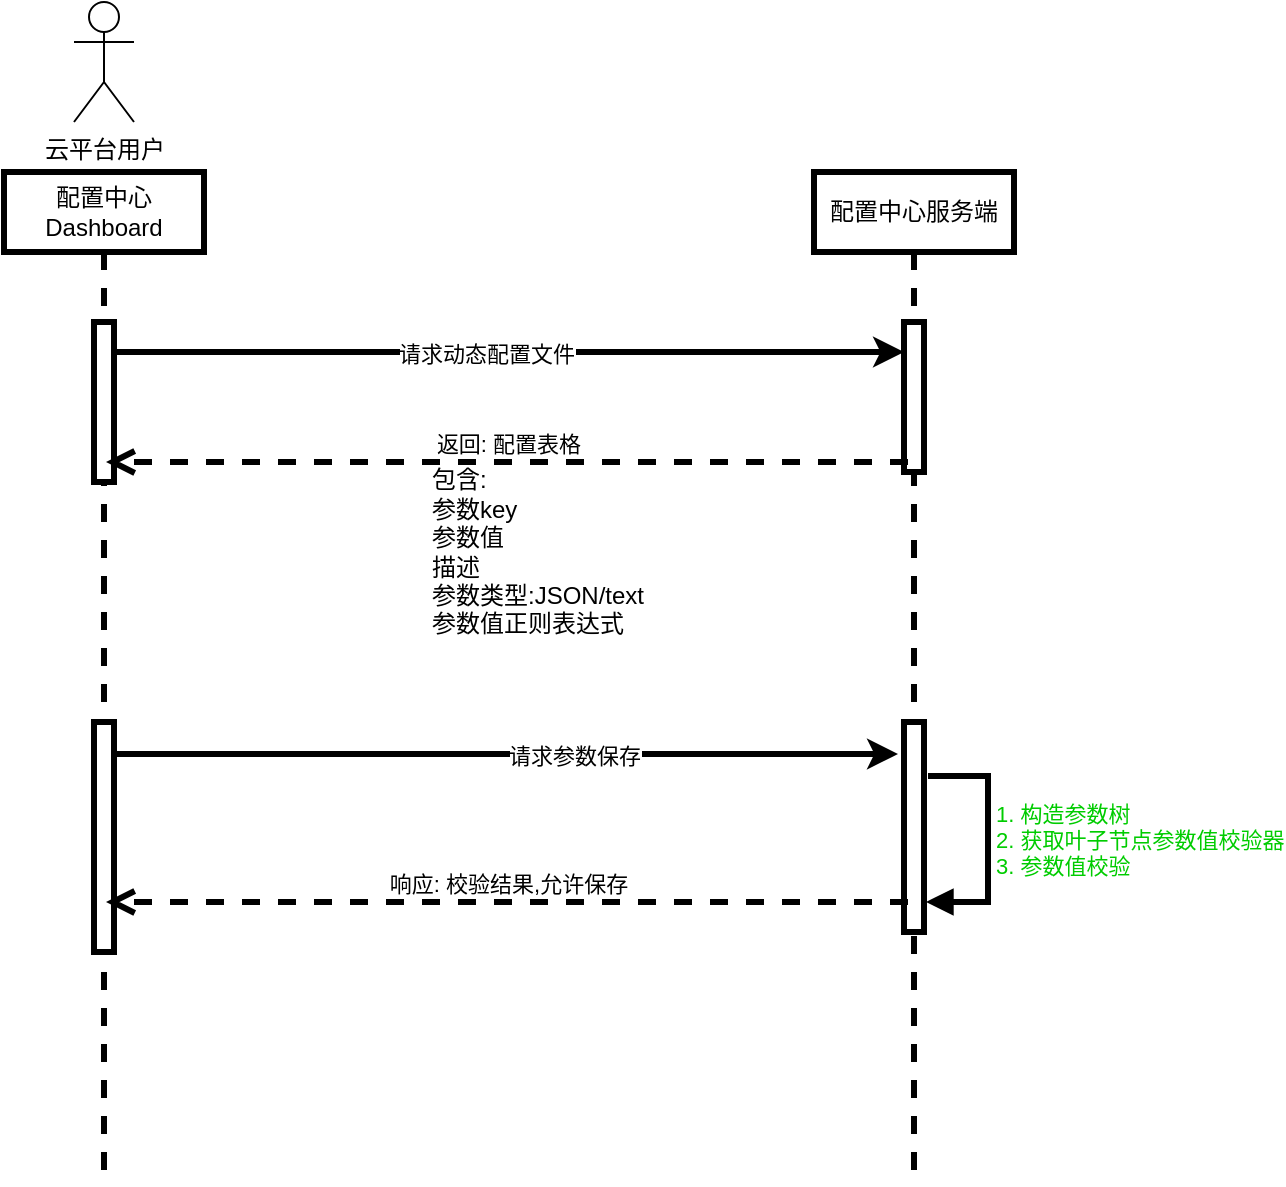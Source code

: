<mxfile version="16.4.5" type="github"><diagram id="zacrkn34sIO4L3OqYdmY" name="Page-1"><mxGraphModel dx="1422" dy="762" grid="1" gridSize="10" guides="1" tooltips="1" connect="1" arrows="1" fold="1" page="1" pageScale="1" pageWidth="1100" pageHeight="850" math="0" shadow="0"><root><mxCell id="0"/><mxCell id="1" parent="0"/><mxCell id="ui761RJsWRANSTcA28Vu-1" value="配置中心&lt;br&gt;Dashboard" style="shape=umlLifeline;perimeter=lifelinePerimeter;whiteSpace=wrap;html=1;container=1;collapsible=0;recursiveResize=0;outlineConnect=0;strokeWidth=3;" parent="1" vertex="1"><mxGeometry x="298" y="345" width="100" height="505" as="geometry"/></mxCell><mxCell id="ui761RJsWRANSTcA28Vu-9" value="" style="html=1;points=[];perimeter=orthogonalPerimeter;strokeWidth=3;" parent="ui761RJsWRANSTcA28Vu-1" vertex="1"><mxGeometry x="45" y="75" width="10" height="80" as="geometry"/></mxCell><mxCell id="ui761RJsWRANSTcA28Vu-24" value="" style="html=1;points=[];perimeter=orthogonalPerimeter;strokeWidth=3;" parent="ui761RJsWRANSTcA28Vu-1" vertex="1"><mxGeometry x="45" y="275" width="10" height="115" as="geometry"/></mxCell><mxCell id="ui761RJsWRANSTcA28Vu-2" value="云平台用户" style="shape=umlActor;verticalLabelPosition=bottom;verticalAlign=top;html=1;" parent="1" vertex="1"><mxGeometry x="333" y="260" width="30" height="60" as="geometry"/></mxCell><mxCell id="ui761RJsWRANSTcA28Vu-8" value="配置中心服务端" style="shape=umlLifeline;perimeter=lifelinePerimeter;whiteSpace=wrap;html=1;container=1;collapsible=0;recursiveResize=0;outlineConnect=0;strokeWidth=3;" parent="1" vertex="1"><mxGeometry x="703" y="345" width="100" height="505" as="geometry"/></mxCell><mxCell id="ui761RJsWRANSTcA28Vu-10" value="" style="html=1;points=[];perimeter=orthogonalPerimeter;strokeWidth=3;" parent="ui761RJsWRANSTcA28Vu-8" vertex="1"><mxGeometry x="45" y="75" width="10" height="75" as="geometry"/></mxCell><mxCell id="ui761RJsWRANSTcA28Vu-25" value="" style="html=1;points=[];perimeter=orthogonalPerimeter;strokeWidth=3;" parent="ui761RJsWRANSTcA28Vu-8" vertex="1"><mxGeometry x="45" y="275" width="10" height="105" as="geometry"/></mxCell><mxCell id="ui761RJsWRANSTcA28Vu-39" value="&lt;font color=&quot;#00cc00&quot;&gt;1. 构造参数树&lt;br&gt;2. 获取叶子节点参数值校验器&lt;br&gt;3. 参数值校验&lt;/font&gt;" style="edgeStyle=orthogonalEdgeStyle;html=1;align=left;spacingLeft=2;endArrow=block;rounded=0;entryX=1.1;entryY=0.857;strokeWidth=3;entryDx=0;entryDy=0;entryPerimeter=0;" parent="ui761RJsWRANSTcA28Vu-8" target="ui761RJsWRANSTcA28Vu-25" edge="1"><mxGeometry relative="1" as="geometry"><mxPoint x="57" y="302" as="sourcePoint"/><Array as="points"><mxPoint x="87" y="302"/><mxPoint x="87" y="365"/></Array><mxPoint x="52" y="322" as="targetPoint"/></mxGeometry></mxCell><mxCell id="ui761RJsWRANSTcA28Vu-11" value="" style="edgeStyle=orthogonalEdgeStyle;rounded=0;orthogonalLoop=1;jettySize=auto;html=1;strokeWidth=3;" parent="1" edge="1"><mxGeometry relative="1" as="geometry"><mxPoint x="353" y="435" as="sourcePoint"/><mxPoint x="748" y="435" as="targetPoint"/></mxGeometry></mxCell><mxCell id="ui761RJsWRANSTcA28Vu-12" value="请求动态配置文件" style="edgeLabel;html=1;align=center;verticalAlign=middle;resizable=0;points=[];" parent="ui761RJsWRANSTcA28Vu-11" vertex="1" connectable="0"><mxGeometry x="-0.058" y="-1" relative="1" as="geometry"><mxPoint as="offset"/></mxGeometry></mxCell><mxCell id="ui761RJsWRANSTcA28Vu-18" value="包含:&lt;br&gt;参数key&lt;br&gt;参数值&lt;br&gt;描述&lt;br&gt;参数类型:JSON/text&lt;br&gt;参数值正则表达式" style="text;html=1;align=left;verticalAlign=middle;resizable=0;points=[];autosize=1;strokeColor=none;fillColor=none;" parent="1" vertex="1"><mxGeometry x="510" y="490" width="120" height="90" as="geometry"/></mxCell><mxCell id="ui761RJsWRANSTcA28Vu-26" style="edgeStyle=orthogonalEdgeStyle;rounded=0;orthogonalLoop=1;jettySize=auto;html=1;entryX=-0.3;entryY=0.533;entryDx=0;entryDy=0;entryPerimeter=0;strokeWidth=3;" parent="1" edge="1"><mxGeometry relative="1" as="geometry"><mxPoint x="353" y="635.975" as="sourcePoint"/><mxPoint x="745" y="635.975" as="targetPoint"/></mxGeometry></mxCell><mxCell id="ui761RJsWRANSTcA28Vu-27" value="j" style="edgeLabel;html=1;align=center;verticalAlign=middle;resizable=0;points=[];" parent="ui761RJsWRANSTcA28Vu-26" vertex="1" connectable="0"><mxGeometry x="0.158" y="-1" relative="1" as="geometry"><mxPoint as="offset"/></mxGeometry></mxCell><mxCell id="ui761RJsWRANSTcA28Vu-28" value="请求参数保存" style="edgeLabel;html=1;align=center;verticalAlign=middle;resizable=0;points=[];" parent="ui761RJsWRANSTcA28Vu-26" vertex="1" connectable="0"><mxGeometry x="0.173" y="-1" relative="1" as="geometry"><mxPoint as="offset"/></mxGeometry></mxCell><mxCell id="ui761RJsWRANSTcA28Vu-33" value="返回: 配置表格" style="html=1;verticalAlign=bottom;endArrow=open;dashed=1;endSize=8;rounded=0;strokeWidth=3;" parent="1" target="ui761RJsWRANSTcA28Vu-1" edge="1"><mxGeometry relative="1" as="geometry"><mxPoint x="750" y="490" as="sourcePoint"/><mxPoint x="670" y="490" as="targetPoint"/></mxGeometry></mxCell><mxCell id="ui761RJsWRANSTcA28Vu-40" value="响应: 校验结果,允许保存" style="html=1;verticalAlign=bottom;endArrow=open;dashed=1;endSize=8;rounded=0;strokeWidth=3;" parent="1" target="ui761RJsWRANSTcA28Vu-1" edge="1"><mxGeometry relative="1" as="geometry"><mxPoint x="750" y="710" as="sourcePoint"/><mxPoint x="670" y="710" as="targetPoint"/></mxGeometry></mxCell></root></mxGraphModel></diagram></mxfile>